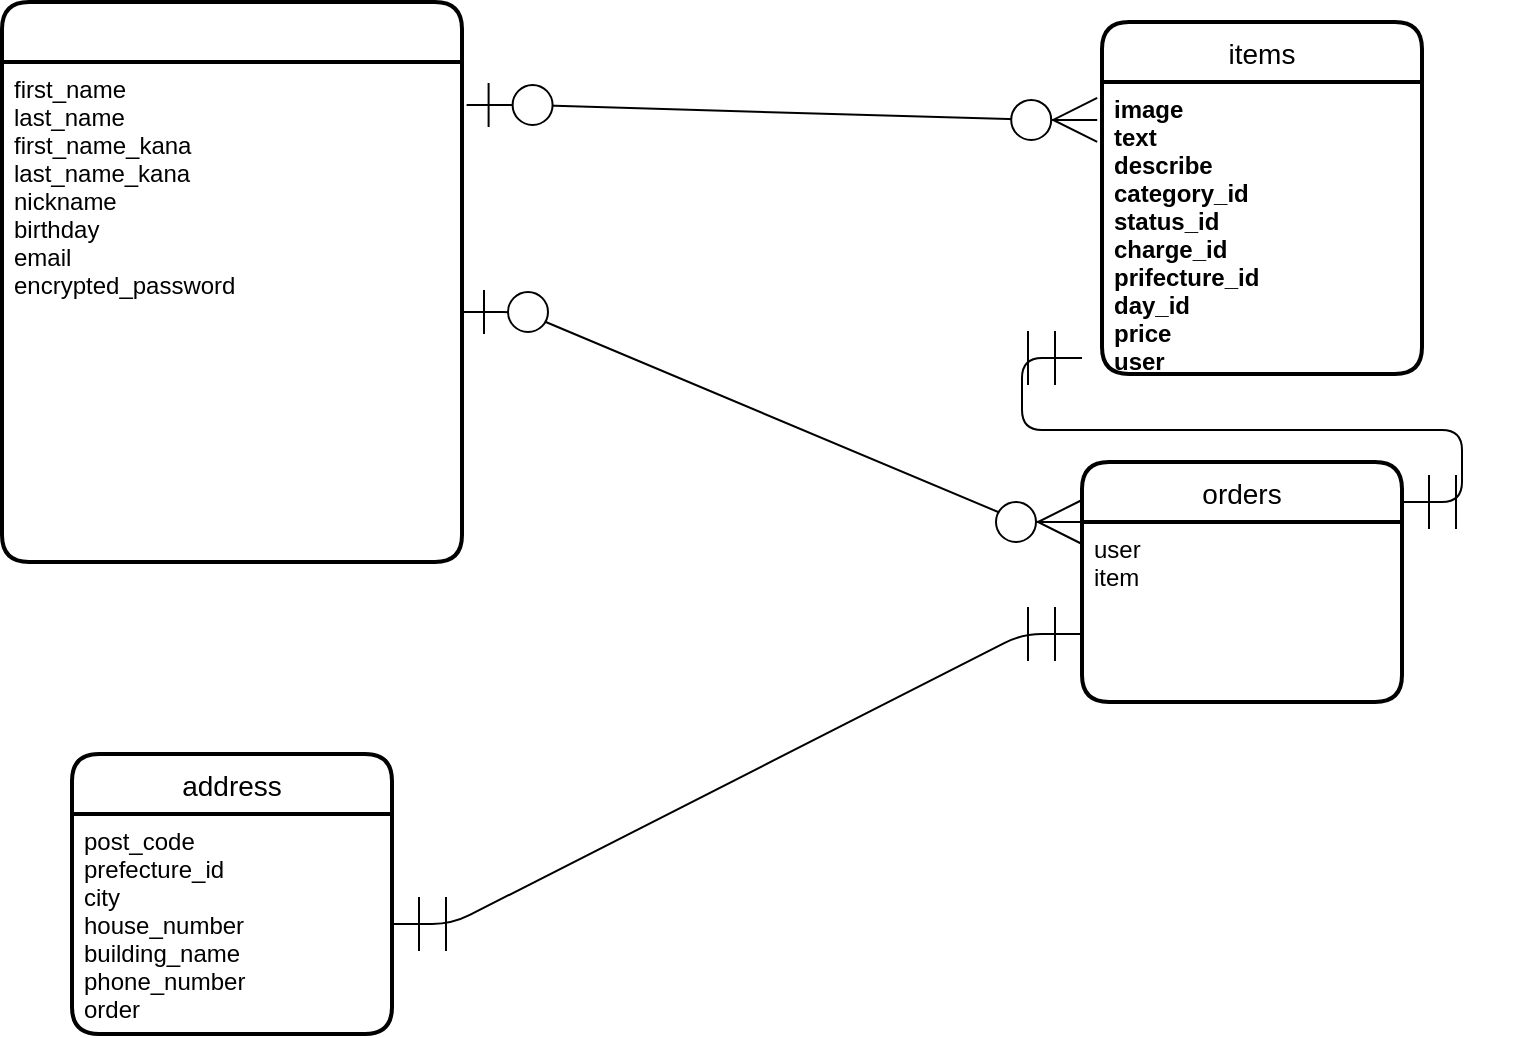 <mxfile version="13.10.0" type="embed">
    <diagram id="_smrz3UtshOG8szSBozk" name="Page-1">
        <mxGraphModel dx="1795" dy="680" grid="1" gridSize="10" guides="1" tooltips="1" connect="1" arrows="1" fold="1" page="1" pageScale="1" pageWidth="827" pageHeight="1169" math="0" shadow="0">
            <root>
                <mxCell id="0"/>
                <mxCell id="1" parent="0"/>
                <mxCell id="37" value="" style="swimlane;childLayout=stackLayout;horizontal=1;startSize=30;horizontalStack=0;rounded=1;fontSize=14;fontStyle=0;strokeWidth=2;resizeParent=0;resizeLast=1;shadow=0;dashed=0;align=center;" parent="1" vertex="1">
                    <mxGeometry y="4" width="230" height="280" as="geometry"/>
                </mxCell>
                <mxCell id="38" value="first_name&#10;last_name&#10;first_name_kana&#10;last_name_kana&#10;nickname&#10;birthday&#10;email&#10;encrypted_password" style="align=left;strokeColor=none;fillColor=none;spacingLeft=4;fontSize=12;verticalAlign=top;resizable=0;rotatable=0;part=1;" parent="37" vertex="1">
                    <mxGeometry y="30" width="230" height="250" as="geometry"/>
                </mxCell>
                <mxCell id="40" value="items" style="swimlane;childLayout=stackLayout;horizontal=1;startSize=30;horizontalStack=0;rounded=1;fontSize=14;fontStyle=0;strokeWidth=2;resizeParent=0;resizeLast=1;shadow=0;dashed=0;align=center;" parent="1" vertex="1">
                    <mxGeometry x="550" y="14" width="160" height="176" as="geometry"/>
                </mxCell>
                <mxCell id="41" value="image&#10;text&#10;describe&#10;category_id&#10;status_id&#10;charge_id&#10;prifecture_id&#10;day_id&#10;price&#10;user" style="align=left;strokeColor=none;fillColor=none;spacingLeft=4;fontSize=12;verticalAlign=top;resizable=0;rotatable=0;part=1;fontStyle=1" parent="40" vertex="1">
                    <mxGeometry y="30" width="160" height="146" as="geometry"/>
                </mxCell>
                <mxCell id="42" value="orders" style="swimlane;childLayout=stackLayout;horizontal=1;startSize=30;horizontalStack=0;rounded=1;fontSize=14;fontStyle=0;strokeWidth=2;resizeParent=0;resizeLast=1;shadow=0;dashed=0;align=center;" parent="1" vertex="1">
                    <mxGeometry x="540" y="234" width="160" height="120" as="geometry"/>
                </mxCell>
                <mxCell id="43" value="user&#10;item" style="align=left;strokeColor=none;fillColor=none;spacingLeft=4;fontSize=12;verticalAlign=top;resizable=0;rotatable=0;part=1;" parent="42" vertex="1">
                    <mxGeometry y="30" width="160" height="90" as="geometry"/>
                </mxCell>
                <mxCell id="61" value="" style="edgeStyle=entityRelationEdgeStyle;fontSize=12;html=1;endArrow=ERzeroToMany;startArrow=ERzeroToOne;strokeWidth=1;endSize=20;startSize=20;exitX=1.01;exitY=0.086;exitDx=0;exitDy=0;exitPerimeter=0;entryX=-0.015;entryY=0.13;entryDx=0;entryDy=0;entryPerimeter=0;" parent="1" source="38" target="41" edge="1">
                    <mxGeometry width="100" height="100" relative="1" as="geometry">
                        <mxPoint x="263.5" y="54" as="sourcePoint"/>
                        <mxPoint x="580" y="54" as="targetPoint"/>
                    </mxGeometry>
                </mxCell>
                <mxCell id="62" value="" style="edgeStyle=entityRelationEdgeStyle;fontSize=12;html=1;endArrow=ERzeroToMany;startArrow=ERzeroToOne;strokeWidth=1;endSize=20;startSize=20;entryX=0;entryY=0;entryDx=0;entryDy=0;" parent="1" source="38" target="43" edge="1">
                    <mxGeometry width="100" height="100" relative="1" as="geometry">
                        <mxPoint x="225" y="324" as="sourcePoint"/>
                        <mxPoint x="580" y="324" as="targetPoint"/>
                    </mxGeometry>
                </mxCell>
                <mxCell id="76" value="address" style="swimlane;childLayout=stackLayout;horizontal=1;startSize=30;horizontalStack=0;rounded=1;fontSize=14;fontStyle=0;strokeWidth=2;resizeParent=0;resizeLast=1;shadow=0;dashed=0;align=center;" parent="1" vertex="1">
                    <mxGeometry x="35" y="380" width="160" height="140" as="geometry"/>
                </mxCell>
                <mxCell id="77" value="post_code&#10;prefecture_id&#10;city&#10;house_number&#10;building_name&#10;phone_number&#10;order" style="align=left;strokeColor=none;fillColor=none;spacingLeft=4;fontSize=12;verticalAlign=top;resizable=0;rotatable=0;part=1;" parent="76" vertex="1">
                    <mxGeometry y="30" width="160" height="110" as="geometry"/>
                </mxCell>
                <mxCell id="81" value="" style="edgeStyle=entityRelationEdgeStyle;fontSize=12;html=1;endArrow=ERmandOne;startArrow=ERmandOne;strokeWidth=1;exitX=1;exitY=0.167;exitDx=0;exitDy=0;exitPerimeter=0;endSize=25;startSize=25;" parent="1" source="42" edge="1">
                    <mxGeometry width="100" height="100" relative="1" as="geometry">
                        <mxPoint x="490" y="194" as="sourcePoint"/>
                        <mxPoint x="540" y="182" as="targetPoint"/>
                    </mxGeometry>
                </mxCell>
                <mxCell id="85" value="" style="edgeStyle=entityRelationEdgeStyle;fontSize=12;html=1;endArrow=ERmandOne;startArrow=ERmandOne;strokeWidth=1;exitX=1;exitY=0.5;exitDx=0;exitDy=0;endSize=25;startSize=25;" edge="1" parent="1" source="77">
                    <mxGeometry width="100" height="100" relative="1" as="geometry">
                        <mxPoint x="460" y="432.04" as="sourcePoint"/>
                        <mxPoint x="540" y="320" as="targetPoint"/>
                    </mxGeometry>
                </mxCell>
            </root>
        </mxGraphModel>
    </diagram>
</mxfile>